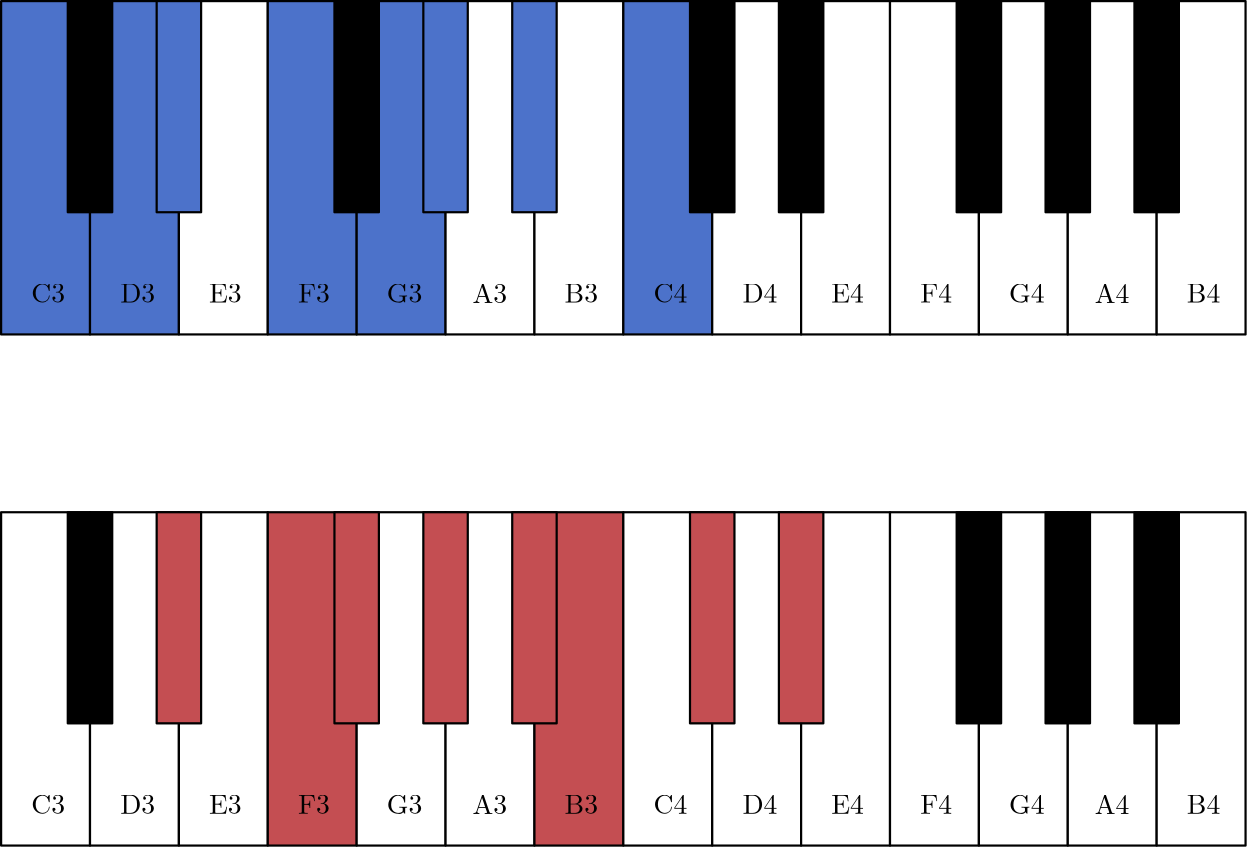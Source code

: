 <?xml version="1.0"?>
<!DOCTYPE ipe SYSTEM "ipe.dtd">
<ipe version="70218" creator="Ipe 7.2.24">
<info created="D:20220624233952" modified="D:20230131001128"/>
<ipestyle name="basic">
<symbol name="arrow/arc(spx)">
<path stroke="sym-stroke" fill="sym-stroke" pen="sym-pen">
0 0 m
-1 0.333 l
-1 -0.333 l
h
</path>
</symbol>
<symbol name="arrow/farc(spx)">
<path stroke="sym-stroke" fill="white" pen="sym-pen">
0 0 m
-1 0.333 l
-1 -0.333 l
h
</path>
</symbol>
<symbol name="arrow/ptarc(spx)">
<path stroke="sym-stroke" fill="sym-stroke" pen="sym-pen">
0 0 m
-1 0.333 l
-0.8 0 l
-1 -0.333 l
h
</path>
</symbol>
<symbol name="arrow/fptarc(spx)">
<path stroke="sym-stroke" fill="white" pen="sym-pen">
0 0 m
-1 0.333 l
-0.8 0 l
-1 -0.333 l
h
</path>
</symbol>
<symbol name="mark/circle(sx)" transformations="translations">
<path fill="sym-stroke">
0.6 0 0 0.6 0 0 e
0.4 0 0 0.4 0 0 e
</path>
</symbol>
<symbol name="mark/disk(sx)" transformations="translations">
<path fill="sym-stroke">
0.6 0 0 0.6 0 0 e
</path>
</symbol>
<symbol name="mark/fdisk(sfx)" transformations="translations">
<group>
<path fill="sym-fill">
0.5 0 0 0.5 0 0 e
</path>
<path fill="sym-stroke" fillrule="eofill">
0.6 0 0 0.6 0 0 e
0.4 0 0 0.4 0 0 e
</path>
</group>
</symbol>
<symbol name="mark/box(sx)" transformations="translations">
<path fill="sym-stroke" fillrule="eofill">
-0.6 -0.6 m
0.6 -0.6 l
0.6 0.6 l
-0.6 0.6 l
h
-0.4 -0.4 m
0.4 -0.4 l
0.4 0.4 l
-0.4 0.4 l
h
</path>
</symbol>
<symbol name="mark/square(sx)" transformations="translations">
<path fill="sym-stroke">
-0.6 -0.6 m
0.6 -0.6 l
0.6 0.6 l
-0.6 0.6 l
h
</path>
</symbol>
<symbol name="mark/fsquare(sfx)" transformations="translations">
<group>
<path fill="sym-fill">
-0.5 -0.5 m
0.5 -0.5 l
0.5 0.5 l
-0.5 0.5 l
h
</path>
<path fill="sym-stroke" fillrule="eofill">
-0.6 -0.6 m
0.6 -0.6 l
0.6 0.6 l
-0.6 0.6 l
h
-0.4 -0.4 m
0.4 -0.4 l
0.4 0.4 l
-0.4 0.4 l
h
</path>
</group>
</symbol>
<symbol name="mark/cross(sx)" transformations="translations">
<group>
<path fill="sym-stroke">
-0.43 -0.57 m
0.57 0.43 l
0.43 0.57 l
-0.57 -0.43 l
h
</path>
<path fill="sym-stroke">
-0.43 0.57 m
0.57 -0.43 l
0.43 -0.57 l
-0.57 0.43 l
h
</path>
</group>
</symbol>
<symbol name="arrow/fnormal(spx)">
<path stroke="sym-stroke" fill="white" pen="sym-pen">
0 0 m
-1 0.333 l
-1 -0.333 l
h
</path>
</symbol>
<symbol name="arrow/pointed(spx)">
<path stroke="sym-stroke" fill="sym-stroke" pen="sym-pen">
0 0 m
-1 0.333 l
-0.8 0 l
-1 -0.333 l
h
</path>
</symbol>
<symbol name="arrow/fpointed(spx)">
<path stroke="sym-stroke" fill="white" pen="sym-pen">
0 0 m
-1 0.333 l
-0.8 0 l
-1 -0.333 l
h
</path>
</symbol>
<symbol name="arrow/linear(spx)">
<path stroke="sym-stroke" pen="sym-pen">
-1 0.333 m
0 0 l
-1 -0.333 l
</path>
</symbol>
<symbol name="arrow/fdouble(spx)">
<path stroke="sym-stroke" fill="white" pen="sym-pen">
0 0 m
-1 0.333 l
-1 -0.333 l
h
-1 0 m
-2 0.333 l
-2 -0.333 l
h
</path>
</symbol>
<symbol name="arrow/double(spx)">
<path stroke="sym-stroke" fill="sym-stroke" pen="sym-pen">
0 0 m
-1 0.333 l
-1 -0.333 l
h
-1 0 m
-2 0.333 l
-2 -0.333 l
h
</path>
</symbol>
<anglesize name="22.5 deg" value="22.5"/>
<anglesize name="30 deg" value="30"/>
<anglesize name="45 deg" value="45"/>
<anglesize name="60 deg" value="60"/>
<anglesize name="90 deg" value="90"/>
<arrowsize name="large" value="10"/>
<arrowsize name="small" value="5"/>
<arrowsize name="tiny" value="3"/>
<color name="blue" value="0 0 1"/>
<color name="brown" value="0.647 0.165 0.165"/>
<color name="darkblue" value="0 0 0.545"/>
<color name="darkcyan" value="0 0.545 0.545"/>
<color name="darkgray" value="0.663"/>
<color name="darkgreen" value="0 0.392 0"/>
<color name="darkmagenta" value="0.545 0 0.545"/>
<color name="darkorange" value="1 0.549 0"/>
<color name="darkred" value="0.545 0 0"/>
<color name="gold" value="1 0.843 0"/>
<color name="gray" value="0.745"/>
<color name="green" value="0 1 0"/>
<color name="lightblue" value="0.678 0.847 0.902"/>
<color name="lightcyan" value="0.878 1 1"/>
<color name="lightgray" value="0.827"/>
<color name="lightgreen" value="0.565 0.933 0.565"/>
<color name="lightyellow" value="1 1 0.878"/>
<color name="navy" value="0 0 0.502"/>
<color name="orange" value="1 0.647 0"/>
<color name="pink" value="1 0.753 0.796"/>
<color name="purple" value="0.627 0.125 0.941"/>
<color name="red" value="1 0 0"/>
<color name="sbblue" value="0.298 0.447 0.79"/>
<color name="sbgreen" value="0.333 0.658 0.407"/>
<color name="sborange" value="0.866 0.517 0.321"/>
<color name="sbpurple" value="0.505 0.447 0.698"/>
<color name="sbred" value="0.768 0.305 0.321"/>
<color name="seagreen" value="0.18 0.545 0.341"/>
<color name="turquoise" value="0.251 0.878 0.816"/>
<color name="verydarkgray" value="0.4"/>
<color name="violet" value="0.933 0.51 0.933"/>
<color name="yellow" value="1 1 0"/>
<dashstyle name="dash dot dotted" value="[4 2 1 2 1 2] 0"/>
<dashstyle name="dash dotted" value="[4 2 1 2] 0"/>
<dashstyle name="dashed" value="[4] 0"/>
<dashstyle name="dotted" value="[1 3] 0"/>
<gridsize name="10 pts (~3.5 mm)" value="10"/>
<gridsize name="14 pts (~5 mm)" value="14"/>
<gridsize name="16 pts (~6 mm)" value="16"/>
<gridsize name="20 pts (~7 mm)" value="20"/>
<gridsize name="28 pts (~10 mm)" value="28"/>
<gridsize name="32 pts (~12 mm)" value="32"/>
<gridsize name="4 pts" value="4"/>
<gridsize name="56 pts (~20 mm)" value="56"/>
<gridsize name="8 pts (~3 mm)" value="8"/>
<opacity name="10%" value="0.1"/>
<opacity name="30%" value="0.3"/>
<opacity name="50%" value="0.5"/>
<opacity name="75%" value="0.75"/>
<pen name="fat" value="1.2"/>
<pen name="heavier" value="0.8"/>
<pen name="ultrafat" value="2"/>
<symbolsize name="large" value="5"/>
<symbolsize name="small" value="2"/>
<symbolsize name="tiny" value="1.1"/>
<textsize name="Huge" value="\Huge"/>
<textsize name="LARGE" value="\LARGE"/>
<textsize name="Large" value="\Large"/>
<textsize name="footnote" value="\footnotesize"/>
<textsize name="huge" value="\huge"/>
<textsize name="large" value="\large"/>
<textsize name="small" value="\small"/>
<textsize name="tiny" value="\tiny"/>
<textstyle name="center" begin="\begin{center}" end="\end{center}"/>
<textstyle name="item" begin="\begin{itemize}\item{}" end="\end{itemize}"/>
<textstyle name="itemize" begin="\begin{itemize}" end="\end{itemize}"/>
<tiling name="falling" angle="-60" step="4" width="1"/>
<tiling name="rising" angle="30" step="4" width="1"/>
</ipestyle>
<page>
<layer name="alpha"/>
<view layers="alpha" active="alpha"/>
<path layer="alpha" stroke="black" fill="sbblue" pen="0.8">
64 784 m
64 664 l
96 664 l
96 784 l
h
</path>
<path matrix="1 0 0 1 32 0" stroke="black" fill="sbblue" pen="0.8">
64 784 m
64 664 l
96 664 l
96 784 l
h
</path>
<path matrix="1 0 0 1 64 0" stroke="black" fill="white" pen="0.8">
64 784 m
64 664 l
96 664 l
96 784 l
h
</path>
<path matrix="1 0 0 1 96 0" stroke="black" fill="sbblue" pen="0.8">
64 784 m
64 664 l
96 664 l
96 784 l
h
</path>
<path matrix="1 0 0 1 128 0" stroke="black" fill="sbblue" pen="0.8">
64 784 m
64 664 l
96 664 l
96 784 l
h
</path>
<path matrix="1 0 0 1 160 0" stroke="black" fill="white" pen="0.8">
64 784 m
64 664 l
96 664 l
96 784 l
h
</path>
<path matrix="1 0 0 1 192 0" stroke="black" fill="white" pen="0.8">
64 784 m
64 664 l
96 664 l
96 784 l
h
</path>
<path stroke="black" fill="black" pen="0.8">
88 784 m
88 708 l
104 708 l
104 784 l
h
</path>
<text matrix="1 0 0 1 -1.14491 83.4584" transformations="translations" pos="76 592" stroke="black" type="label" width="12.177" height="6.808" depth="0" valign="baseline" size="10">C3</text>
<text matrix="1 0 0 1 30.8551 83.4584" transformations="translations" pos="76 592" stroke="black" type="label" width="12.592" height="6.808" depth="0" valign="baseline" size="10">D3</text>
<text matrix="1 0 0 1 62.8551 83.4584" transformations="translations" pos="76 592" stroke="black" type="label" width="11.761" height="6.808" depth="0" valign="baseline" size="10">E3</text>
<text matrix="1 0 0 1 94.8551 83.4584" transformations="translations" pos="76 592" stroke="black" type="label" width="11.485" height="6.808" depth="0" valign="baseline" size="10">F3</text>
<text matrix="1 0 0 1 126.855 83.4584" transformations="translations" pos="76 592" stroke="black" type="label" width="12.799" height="6.808" depth="0" valign="baseline" size="10">G3</text>
<text matrix="1 0 0 1 157.683 83.3299" transformations="translations" pos="76 592" stroke="black" type="label" width="12.453" height="6.808" depth="0" valign="baseline" size="10">A3</text>
<text matrix="1 0 0 1 190.855 83.4584" transformations="translations" pos="76 592" stroke="black" type="label" width="12.038" height="6.808" depth="0" valign="baseline" size="10">B3</text>
<path matrix="1 0 0 1 32 0" stroke="black" fill="sbblue" pen="0.8">
88 784 m
88 708 l
104 708 l
104 784 l
h
</path>
<path matrix="1 0 0 1 96 0" stroke="black" fill="black" pen="0.8">
88 784 m
88 708 l
104 708 l
104 784 l
h
</path>
<path matrix="1 0 0 1 128 0" stroke="black" fill="sbblue" pen="0.8">
88 784 m
88 708 l
104 708 l
104 784 l
h
</path>
<path matrix="1 0 0 1 160 0" stroke="black" fill="sbblue" pen="0.8">
88 784 m
88 708 l
104 708 l
104 784 l
h
</path>
<path matrix="1 0 0 1 224 0" stroke="black" fill="sbblue" pen="0.8">
64 784 m
64 664 l
96 664 l
96 784 l
h
</path>
<path matrix="1 0 0 1 256 0" stroke="black" fill="white" pen="0.8">
64 784 m
64 664 l
96 664 l
96 784 l
h
</path>
<path matrix="1 0 0 1 288 0" stroke="black" fill="white" pen="0.8">
64 784 m
64 664 l
96 664 l
96 784 l
h
</path>
<path matrix="1 0 0 1 320 0" stroke="black" fill="white" pen="0.8">
64 784 m
64 664 l
96 664 l
96 784 l
h
</path>
<path matrix="1 0 0 1 352 0" stroke="black" fill="white" pen="0.8">
64 784 m
64 664 l
96 664 l
96 784 l
h
</path>
<path matrix="1 0 0 1 384 0" stroke="black" fill="white" pen="0.8">
64 784 m
64 664 l
96 664 l
96 784 l
h
</path>
<path matrix="1 0 0 1 416 0" stroke="black" fill="white" pen="0.8">
64 784 m
64 664 l
96 664 l
96 784 l
h
</path>
<path matrix="1 0 0 1 224 0" stroke="black" fill="black" pen="0.8">
88 784 m
88 708 l
104 708 l
104 784 l
h
</path>
<text matrix="1 0 0 1 222.855 83.4584" transformations="translations" pos="76 592" stroke="black" type="label" width="12.177" height="6.808" depth="0" valign="baseline" size="10">C4</text>
<text matrix="1 0 0 1 254.855 83.4584" transformations="translations" pos="76 592" stroke="black" type="label" width="12.592" height="6.808" depth="0" valign="baseline" size="10">D4</text>
<text matrix="1 0 0 1 286.855 83.4584" transformations="translations" pos="76 592" stroke="black" type="label" width="11.761" height="6.808" depth="0" valign="baseline" size="10">E4</text>
<text matrix="1 0 0 1 318.855 83.4584" transformations="translations" pos="76 592" stroke="black" type="label" width="11.485" height="6.808" depth="0" valign="baseline" size="10">F4</text>
<text matrix="1 0 0 1 350.855 83.4584" transformations="translations" pos="76 592" stroke="black" type="label" width="12.799" height="6.808" depth="0" valign="baseline" size="10">G4</text>
<text matrix="1 0 0 1 381.683 83.3299" transformations="translations" pos="76 592" stroke="black" type="label" width="12.453" height="6.808" depth="0" valign="baseline" size="10">A4</text>
<text matrix="1 0 0 1 414.855 83.4584" transformations="translations" pos="76 592" stroke="black" type="label" width="12.038" height="6.808" depth="0" valign="baseline" size="10">B4</text>
<path matrix="1 0 0 1 256 0" stroke="black" fill="black" pen="0.8">
88 784 m
88 708 l
104 708 l
104 784 l
h
</path>
<path matrix="1 0 0 1 320 0" stroke="black" fill="black" pen="0.8">
88 784 m
88 708 l
104 708 l
104 784 l
h
</path>
<path matrix="1 0 0 1 352 0" stroke="black" fill="black" pen="0.8">
88 784 m
88 708 l
104 708 l
104 784 l
h
</path>
<path matrix="1 0 0 1 384 0" stroke="black" fill="black" pen="0.8">
88 784 m
88 708 l
104 708 l
104 784 l
h
</path>
<path matrix="1 0 0 1 0 -184" stroke="black" fill="white" pen="0.8">
64 784 m
64 664 l
96 664 l
96 784 l
h
</path>
<path matrix="1 0 0 1 32 -184" stroke="black" fill="white" pen="0.8">
64 784 m
64 664 l
96 664 l
96 784 l
h
</path>
<path matrix="1 0 0 1 64 -184" stroke="black" fill="white" pen="0.8">
64 784 m
64 664 l
96 664 l
96 784 l
h
</path>
<path matrix="1 0 0 1 96 -184" stroke="black" fill="sbred" pen="0.8">
64 784 m
64 664 l
96 664 l
96 784 l
h
</path>
<path matrix="1 0 0 1 128 -184" stroke="black" fill="white" pen="0.8">
64 784 m
64 664 l
96 664 l
96 784 l
h
</path>
<path matrix="1 0 0 1 160 -184" stroke="black" fill="white" pen="0.8">
64 784 m
64 664 l
96 664 l
96 784 l
h
</path>
<path matrix="1 0 0 1 192 -184" stroke="black" fill="sbred" pen="0.8">
64 784 m
64 664 l
96 664 l
96 784 l
h
</path>
<path matrix="1 0 0 1 0 -184" stroke="black" fill="black" pen="0.8">
88 784 m
88 708 l
104 708 l
104 784 l
h
</path>
<text matrix="1 0 0 1 -1.14491 -100.542" transformations="translations" pos="76 592" stroke="black" type="label" width="12.177" height="6.808" depth="0" valign="baseline" size="10">C3</text>
<text matrix="1 0 0 1 30.8551 -100.542" transformations="translations" pos="76 592" stroke="black" type="label" width="12.592" height="6.808" depth="0" valign="baseline" size="10">D3</text>
<text matrix="1 0 0 1 62.8551 -100.542" transformations="translations" pos="76 592" stroke="black" type="label" width="11.761" height="6.808" depth="0" valign="baseline" size="10">E3</text>
<text matrix="1 0 0 1 94.8551 -100.542" transformations="translations" pos="76 592" stroke="black" type="label" width="11.485" height="6.808" depth="0" valign="baseline" size="10">F3</text>
<text matrix="1 0 0 1 126.855 -100.542" transformations="translations" pos="76 592" stroke="black" type="label" width="12.799" height="6.808" depth="0" valign="baseline" size="10">G3</text>
<text matrix="1 0 0 1 157.683 -100.67" transformations="translations" pos="76 592" stroke="black" type="label" width="12.453" height="6.808" depth="0" valign="baseline" size="10">A3</text>
<text matrix="1 0 0 1 190.855 -100.542" transformations="translations" pos="76 592" stroke="black" type="label" width="12.038" height="6.808" depth="0" valign="baseline" size="10">B3</text>
<path matrix="1 0 0 1 32 -184" stroke="black" fill="sbred" pen="0.8">
88 784 m
88 708 l
104 708 l
104 784 l
h
</path>
<path matrix="1 0 0 1 96 -184" stroke="black" fill="sbred" pen="0.8">
88 784 m
88 708 l
104 708 l
104 784 l
h
</path>
<path matrix="1 0 0 1 128 -184" stroke="black" fill="sbred" pen="0.8">
88 784 m
88 708 l
104 708 l
104 784 l
h
</path>
<path matrix="1 0 0 1 160 -184" stroke="black" fill="sbred" pen="0.8">
88 784 m
88 708 l
104 708 l
104 784 l
h
</path>
<path matrix="1 0 0 1 224 -184" stroke="black" fill="white" pen="0.8">
64 784 m
64 664 l
96 664 l
96 784 l
h
</path>
<path matrix="1 0 0 1 256 -184" stroke="black" fill="white" pen="0.8">
64 784 m
64 664 l
96 664 l
96 784 l
h
</path>
<path matrix="1 0 0 1 288 -184" stroke="black" fill="white" pen="0.8">
64 784 m
64 664 l
96 664 l
96 784 l
h
</path>
<path matrix="1 0 0 1 320 -184" stroke="black" fill="white" pen="0.8">
64 784 m
64 664 l
96 664 l
96 784 l
h
</path>
<path matrix="1 0 0 1 352 -184" stroke="black" fill="white" pen="0.8">
64 784 m
64 664 l
96 664 l
96 784 l
h
</path>
<path matrix="1 0 0 1 384 -184" stroke="black" fill="white" pen="0.8">
64 784 m
64 664 l
96 664 l
96 784 l
h
</path>
<path matrix="1 0 0 1 416 -184" stroke="black" fill="white" pen="0.8">
64 784 m
64 664 l
96 664 l
96 784 l
h
</path>
<path matrix="1 0 0 1 224 -184" stroke="black" fill="sbred" pen="0.8">
88 784 m
88 708 l
104 708 l
104 784 l
h
</path>
<text matrix="1 0 0 1 222.855 -100.542" transformations="translations" pos="76 592" stroke="black" type="label" width="12.177" height="6.808" depth="0" valign="baseline" size="10">C4</text>
<text matrix="1 0 0 1 254.855 -100.542" transformations="translations" pos="76 592" stroke="black" type="label" width="12.592" height="6.808" depth="0" valign="baseline" size="10">D4</text>
<text matrix="1 0 0 1 286.855 -100.542" transformations="translations" pos="76 592" stroke="black" type="label" width="11.761" height="6.808" depth="0" valign="baseline" size="10">E4</text>
<text matrix="1 0 0 1 318.855 -100.542" transformations="translations" pos="76 592" stroke="black" type="label" width="11.485" height="6.808" depth="0" valign="baseline" size="10">F4</text>
<text matrix="1 0 0 1 350.855 -100.542" transformations="translations" pos="76 592" stroke="black" type="label" width="12.799" height="6.808" depth="0" valign="baseline" size="10">G4</text>
<text matrix="1 0 0 1 381.683 -100.67" transformations="translations" pos="76 592" stroke="black" type="label" width="12.453" height="6.808" depth="0" valign="baseline" size="10">A4</text>
<text matrix="1 0 0 1 414.855 -100.542" transformations="translations" pos="76 592" stroke="black" type="label" width="12.038" height="6.808" depth="0" valign="baseline" size="10">B4</text>
<path matrix="1 0 0 1 256 -184" stroke="black" fill="sbred" pen="0.8">
88 784 m
88 708 l
104 708 l
104 784 l
h
</path>
<path matrix="1 0 0 1 320 -184" stroke="black" fill="black" pen="0.8">
88 784 m
88 708 l
104 708 l
104 784 l
h
</path>
<path matrix="1 0 0 1 352 -184" stroke="black" fill="black" pen="0.8">
88 784 m
88 708 l
104 708 l
104 784 l
h
</path>
<path matrix="1 0 0 1 384 -184" stroke="black" fill="black" pen="0.8">
88 784 m
88 708 l
104 708 l
104 784 l
h
</path>
</page>
</ipe>
